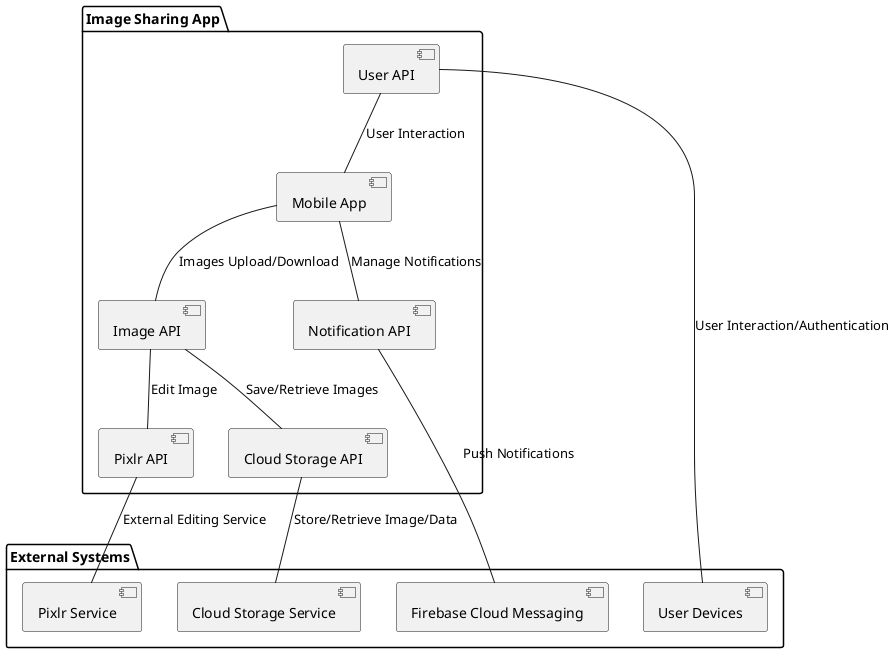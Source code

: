 @startuml
top to bottom direction

package "Image Sharing App" {
    [Mobile App] as MobileApp
    [Image API] as ImageAPI
    [Pixlr API] as PixlrAPI
    [Cloud Storage API] as CloudStorageAPI
    [Notification API] as NotificationAPI
    [User API] as UserAPI
}

package "External Systems" {
    [User Devices] as UserDevices
    [Pixlr Service] as PixlrService
    [Cloud Storage Service] as CloudStorageService
    [Firebase Cloud Messaging] as NotificationService
}

UserDevices -- UserAPI : User Interaction/Authentication
UserAPI -- MobileApp : User Interaction
MobileApp -- ImageAPI : Images Upload/Download
MobileApp -- NotificationAPI : Manage Notifications

ImageAPI -- PixlrAPI : Edit Image
ImageAPI -- CloudStorageAPI : Save/Retrieve Images
PixlrAPI -- PixlrService : External Editing Service
CloudStorageAPI -- CloudStorageService : Store/Retrieve Image/Data
NotificationAPI -- NotificationService : Push Notifications

@enduml